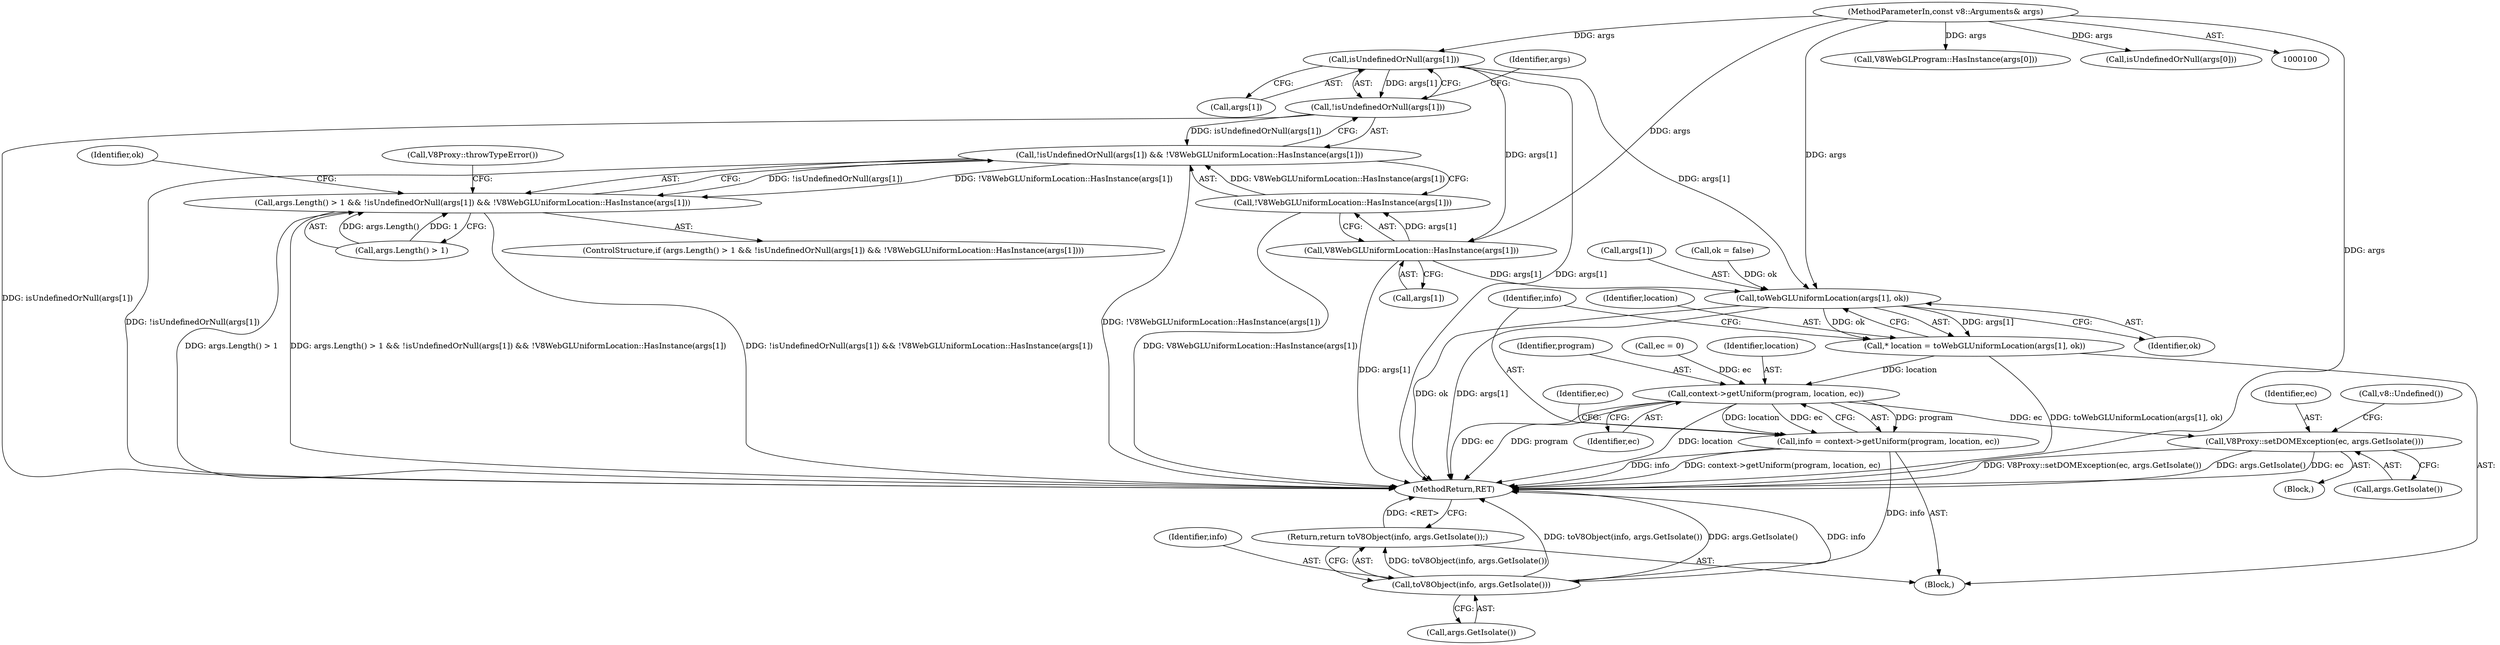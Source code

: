 digraph "0_Chrome_e9372a1bfd3588a80fcf49aa07321f0971dd6091_61@array" {
"1000148" [label="(Call,isUndefinedOrNull(args[1]))"];
"1000101" [label="(MethodParameterIn,const v8::Arguments& args)"];
"1000147" [label="(Call,!isUndefinedOrNull(args[1]))"];
"1000146" [label="(Call,!isUndefinedOrNull(args[1]) && !V8WebGLUniformLocation::HasInstance(args[1]))"];
"1000142" [label="(Call,args.Length() > 1 && !isUndefinedOrNull(args[1]) && !V8WebGLUniformLocation::HasInstance(args[1]))"];
"1000153" [label="(Call,V8WebGLUniformLocation::HasInstance(args[1]))"];
"1000152" [label="(Call,!V8WebGLUniformLocation::HasInstance(args[1]))"];
"1000168" [label="(Call,toWebGLUniformLocation(args[1], ok))"];
"1000166" [label="(Call,* location = toWebGLUniformLocation(args[1], ok))"];
"1000176" [label="(Call,context->getUniform(program, location, ec))"];
"1000174" [label="(Call,info = context->getUniform(program, location, ec))"];
"1000189" [label="(Call,toV8Object(info, args.GetIsolate()))"];
"1000188" [label="(Return,return toV8Object(info, args.GetIsolate());)"];
"1000183" [label="(Call,V8Proxy::setDOMException(ec, args.GetIsolate()))"];
"1000175" [label="(Identifier,info)"];
"1000154" [label="(Call,args[1])"];
"1000101" [label="(MethodParameterIn,const v8::Arguments& args)"];
"1000141" [label="(ControlStructure,if (args.Length() > 1 && !isUndefinedOrNull(args[1]) && !V8WebGLUniformLocation::HasInstance(args[1])))"];
"1000162" [label="(Call,ok = false)"];
"1000142" [label="(Call,args.Length() > 1 && !isUndefinedOrNull(args[1]) && !V8WebGLUniformLocation::HasInstance(args[1]))"];
"1000183" [label="(Call,V8Proxy::setDOMException(ec, args.GetIsolate()))"];
"1000153" [label="(Call,V8WebGLUniformLocation::HasInstance(args[1]))"];
"1000168" [label="(Call,toWebGLUniformLocation(args[1], ok))"];
"1000163" [label="(Identifier,ok)"];
"1000155" [label="(Identifier,args)"];
"1000176" [label="(Call,context->getUniform(program, location, ec))"];
"1000177" [label="(Identifier,program)"];
"1000192" [label="(MethodReturn,RET)"];
"1000147" [label="(Call,!isUndefinedOrNull(args[1]))"];
"1000169" [label="(Call,args[1])"];
"1000174" [label="(Call,info = context->getUniform(program, location, ec))"];
"1000112" [label="(Call,ec = 0)"];
"1000185" [label="(Call,args.GetIsolate())"];
"1000149" [label="(Call,args[1])"];
"1000184" [label="(Identifier,ec)"];
"1000189" [label="(Call,toV8Object(info, args.GetIsolate()))"];
"1000152" [label="(Call,!V8WebGLUniformLocation::HasInstance(args[1]))"];
"1000187" [label="(Call,v8::Undefined())"];
"1000102" [label="(Block,)"];
"1000178" [label="(Identifier,location)"];
"1000132" [label="(Call,V8WebGLProgram::HasInstance(args[0]))"];
"1000158" [label="(Call,V8Proxy::throwTypeError())"];
"1000167" [label="(Identifier,location)"];
"1000127" [label="(Call,isUndefinedOrNull(args[0]))"];
"1000148" [label="(Call,isUndefinedOrNull(args[1]))"];
"1000191" [label="(Call,args.GetIsolate())"];
"1000146" [label="(Call,!isUndefinedOrNull(args[1]) && !V8WebGLUniformLocation::HasInstance(args[1]))"];
"1000188" [label="(Return,return toV8Object(info, args.GetIsolate());)"];
"1000166" [label="(Call,* location = toWebGLUniformLocation(args[1], ok))"];
"1000143" [label="(Call,args.Length() > 1)"];
"1000181" [label="(Identifier,ec)"];
"1000182" [label="(Block,)"];
"1000179" [label="(Identifier,ec)"];
"1000190" [label="(Identifier,info)"];
"1000172" [label="(Identifier,ok)"];
"1000148" -> "1000147"  [label="AST: "];
"1000148" -> "1000149"  [label="CFG: "];
"1000149" -> "1000148"  [label="AST: "];
"1000147" -> "1000148"  [label="CFG: "];
"1000148" -> "1000192"  [label="DDG: args[1]"];
"1000148" -> "1000147"  [label="DDG: args[1]"];
"1000101" -> "1000148"  [label="DDG: args"];
"1000148" -> "1000153"  [label="DDG: args[1]"];
"1000148" -> "1000168"  [label="DDG: args[1]"];
"1000101" -> "1000100"  [label="AST: "];
"1000101" -> "1000192"  [label="DDG: args"];
"1000101" -> "1000127"  [label="DDG: args"];
"1000101" -> "1000132"  [label="DDG: args"];
"1000101" -> "1000153"  [label="DDG: args"];
"1000101" -> "1000168"  [label="DDG: args"];
"1000147" -> "1000146"  [label="AST: "];
"1000155" -> "1000147"  [label="CFG: "];
"1000146" -> "1000147"  [label="CFG: "];
"1000147" -> "1000192"  [label="DDG: isUndefinedOrNull(args[1])"];
"1000147" -> "1000146"  [label="DDG: isUndefinedOrNull(args[1])"];
"1000146" -> "1000142"  [label="AST: "];
"1000146" -> "1000152"  [label="CFG: "];
"1000152" -> "1000146"  [label="AST: "];
"1000142" -> "1000146"  [label="CFG: "];
"1000146" -> "1000192"  [label="DDG: !V8WebGLUniformLocation::HasInstance(args[1])"];
"1000146" -> "1000192"  [label="DDG: !isUndefinedOrNull(args[1])"];
"1000146" -> "1000142"  [label="DDG: !isUndefinedOrNull(args[1])"];
"1000146" -> "1000142"  [label="DDG: !V8WebGLUniformLocation::HasInstance(args[1])"];
"1000152" -> "1000146"  [label="DDG: V8WebGLUniformLocation::HasInstance(args[1])"];
"1000142" -> "1000141"  [label="AST: "];
"1000142" -> "1000143"  [label="CFG: "];
"1000143" -> "1000142"  [label="AST: "];
"1000158" -> "1000142"  [label="CFG: "];
"1000163" -> "1000142"  [label="CFG: "];
"1000142" -> "1000192"  [label="DDG: args.Length() > 1 && !isUndefinedOrNull(args[1]) && !V8WebGLUniformLocation::HasInstance(args[1])"];
"1000142" -> "1000192"  [label="DDG: args.Length() > 1"];
"1000142" -> "1000192"  [label="DDG: !isUndefinedOrNull(args[1]) && !V8WebGLUniformLocation::HasInstance(args[1])"];
"1000143" -> "1000142"  [label="DDG: args.Length()"];
"1000143" -> "1000142"  [label="DDG: 1"];
"1000153" -> "1000152"  [label="AST: "];
"1000153" -> "1000154"  [label="CFG: "];
"1000154" -> "1000153"  [label="AST: "];
"1000152" -> "1000153"  [label="CFG: "];
"1000153" -> "1000192"  [label="DDG: args[1]"];
"1000153" -> "1000152"  [label="DDG: args[1]"];
"1000153" -> "1000168"  [label="DDG: args[1]"];
"1000152" -> "1000192"  [label="DDG: V8WebGLUniformLocation::HasInstance(args[1])"];
"1000168" -> "1000166"  [label="AST: "];
"1000168" -> "1000172"  [label="CFG: "];
"1000169" -> "1000168"  [label="AST: "];
"1000172" -> "1000168"  [label="AST: "];
"1000166" -> "1000168"  [label="CFG: "];
"1000168" -> "1000192"  [label="DDG: ok"];
"1000168" -> "1000192"  [label="DDG: args[1]"];
"1000168" -> "1000166"  [label="DDG: args[1]"];
"1000168" -> "1000166"  [label="DDG: ok"];
"1000162" -> "1000168"  [label="DDG: ok"];
"1000166" -> "1000102"  [label="AST: "];
"1000167" -> "1000166"  [label="AST: "];
"1000175" -> "1000166"  [label="CFG: "];
"1000166" -> "1000192"  [label="DDG: toWebGLUniformLocation(args[1], ok)"];
"1000166" -> "1000176"  [label="DDG: location"];
"1000176" -> "1000174"  [label="AST: "];
"1000176" -> "1000179"  [label="CFG: "];
"1000177" -> "1000176"  [label="AST: "];
"1000178" -> "1000176"  [label="AST: "];
"1000179" -> "1000176"  [label="AST: "];
"1000174" -> "1000176"  [label="CFG: "];
"1000176" -> "1000192"  [label="DDG: ec"];
"1000176" -> "1000192"  [label="DDG: program"];
"1000176" -> "1000192"  [label="DDG: location"];
"1000176" -> "1000174"  [label="DDG: program"];
"1000176" -> "1000174"  [label="DDG: location"];
"1000176" -> "1000174"  [label="DDG: ec"];
"1000112" -> "1000176"  [label="DDG: ec"];
"1000176" -> "1000183"  [label="DDG: ec"];
"1000174" -> "1000102"  [label="AST: "];
"1000175" -> "1000174"  [label="AST: "];
"1000181" -> "1000174"  [label="CFG: "];
"1000174" -> "1000192"  [label="DDG: context->getUniform(program, location, ec)"];
"1000174" -> "1000192"  [label="DDG: info"];
"1000174" -> "1000189"  [label="DDG: info"];
"1000189" -> "1000188"  [label="AST: "];
"1000189" -> "1000191"  [label="CFG: "];
"1000190" -> "1000189"  [label="AST: "];
"1000191" -> "1000189"  [label="AST: "];
"1000188" -> "1000189"  [label="CFG: "];
"1000189" -> "1000192"  [label="DDG: info"];
"1000189" -> "1000192"  [label="DDG: toV8Object(info, args.GetIsolate())"];
"1000189" -> "1000192"  [label="DDG: args.GetIsolate()"];
"1000189" -> "1000188"  [label="DDG: toV8Object(info, args.GetIsolate())"];
"1000188" -> "1000102"  [label="AST: "];
"1000192" -> "1000188"  [label="CFG: "];
"1000188" -> "1000192"  [label="DDG: <RET>"];
"1000183" -> "1000182"  [label="AST: "];
"1000183" -> "1000185"  [label="CFG: "];
"1000184" -> "1000183"  [label="AST: "];
"1000185" -> "1000183"  [label="AST: "];
"1000187" -> "1000183"  [label="CFG: "];
"1000183" -> "1000192"  [label="DDG: args.GetIsolate()"];
"1000183" -> "1000192"  [label="DDG: ec"];
"1000183" -> "1000192"  [label="DDG: V8Proxy::setDOMException(ec, args.GetIsolate())"];
}
